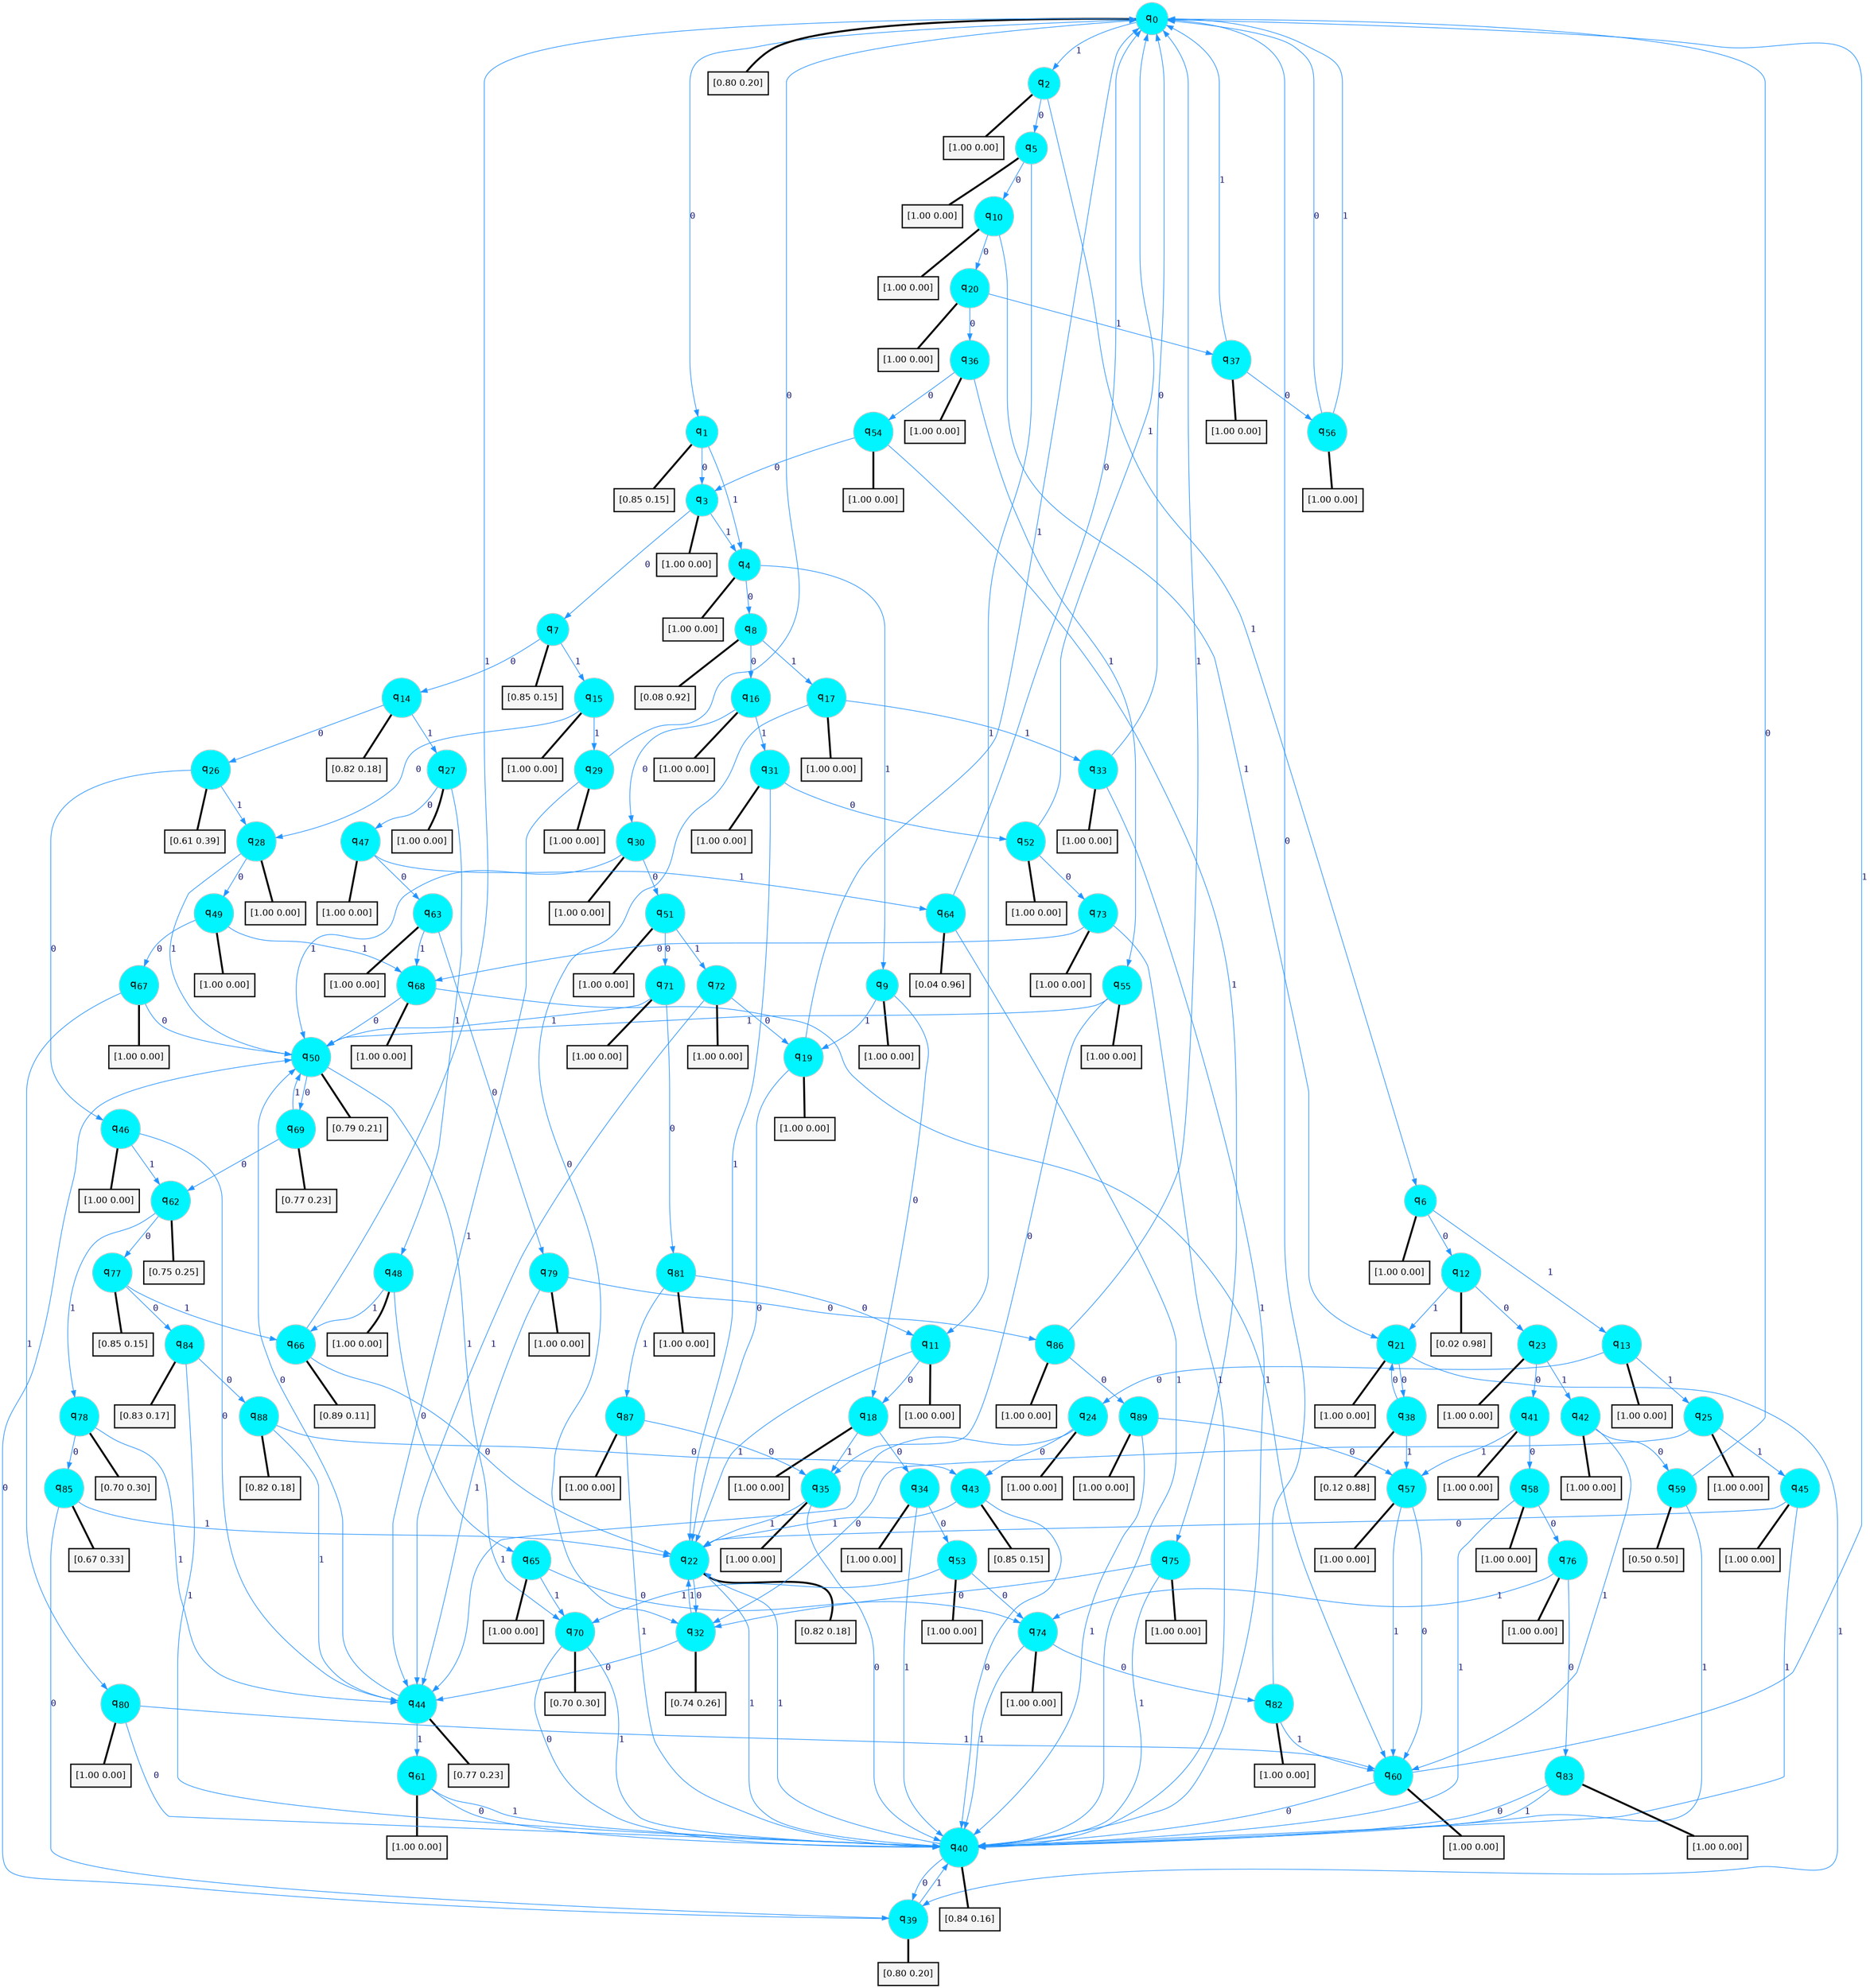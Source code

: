 digraph G {
graph [
bgcolor=transparent, dpi=300, rankdir=TD, size="40,25"];
node [
color=gray, fillcolor=turquoise1, fontcolor=black, fontname=Helvetica, fontsize=16, fontweight=bold, shape=circle, style=filled];
edge [
arrowsize=1, color=dodgerblue1, fontcolor=midnightblue, fontname=courier, fontweight=bold, penwidth=1, style=solid, weight=20];
0[label=<q<SUB>0</SUB>>];
1[label=<q<SUB>1</SUB>>];
2[label=<q<SUB>2</SUB>>];
3[label=<q<SUB>3</SUB>>];
4[label=<q<SUB>4</SUB>>];
5[label=<q<SUB>5</SUB>>];
6[label=<q<SUB>6</SUB>>];
7[label=<q<SUB>7</SUB>>];
8[label=<q<SUB>8</SUB>>];
9[label=<q<SUB>9</SUB>>];
10[label=<q<SUB>10</SUB>>];
11[label=<q<SUB>11</SUB>>];
12[label=<q<SUB>12</SUB>>];
13[label=<q<SUB>13</SUB>>];
14[label=<q<SUB>14</SUB>>];
15[label=<q<SUB>15</SUB>>];
16[label=<q<SUB>16</SUB>>];
17[label=<q<SUB>17</SUB>>];
18[label=<q<SUB>18</SUB>>];
19[label=<q<SUB>19</SUB>>];
20[label=<q<SUB>20</SUB>>];
21[label=<q<SUB>21</SUB>>];
22[label=<q<SUB>22</SUB>>];
23[label=<q<SUB>23</SUB>>];
24[label=<q<SUB>24</SUB>>];
25[label=<q<SUB>25</SUB>>];
26[label=<q<SUB>26</SUB>>];
27[label=<q<SUB>27</SUB>>];
28[label=<q<SUB>28</SUB>>];
29[label=<q<SUB>29</SUB>>];
30[label=<q<SUB>30</SUB>>];
31[label=<q<SUB>31</SUB>>];
32[label=<q<SUB>32</SUB>>];
33[label=<q<SUB>33</SUB>>];
34[label=<q<SUB>34</SUB>>];
35[label=<q<SUB>35</SUB>>];
36[label=<q<SUB>36</SUB>>];
37[label=<q<SUB>37</SUB>>];
38[label=<q<SUB>38</SUB>>];
39[label=<q<SUB>39</SUB>>];
40[label=<q<SUB>40</SUB>>];
41[label=<q<SUB>41</SUB>>];
42[label=<q<SUB>42</SUB>>];
43[label=<q<SUB>43</SUB>>];
44[label=<q<SUB>44</SUB>>];
45[label=<q<SUB>45</SUB>>];
46[label=<q<SUB>46</SUB>>];
47[label=<q<SUB>47</SUB>>];
48[label=<q<SUB>48</SUB>>];
49[label=<q<SUB>49</SUB>>];
50[label=<q<SUB>50</SUB>>];
51[label=<q<SUB>51</SUB>>];
52[label=<q<SUB>52</SUB>>];
53[label=<q<SUB>53</SUB>>];
54[label=<q<SUB>54</SUB>>];
55[label=<q<SUB>55</SUB>>];
56[label=<q<SUB>56</SUB>>];
57[label=<q<SUB>57</SUB>>];
58[label=<q<SUB>58</SUB>>];
59[label=<q<SUB>59</SUB>>];
60[label=<q<SUB>60</SUB>>];
61[label=<q<SUB>61</SUB>>];
62[label=<q<SUB>62</SUB>>];
63[label=<q<SUB>63</SUB>>];
64[label=<q<SUB>64</SUB>>];
65[label=<q<SUB>65</SUB>>];
66[label=<q<SUB>66</SUB>>];
67[label=<q<SUB>67</SUB>>];
68[label=<q<SUB>68</SUB>>];
69[label=<q<SUB>69</SUB>>];
70[label=<q<SUB>70</SUB>>];
71[label=<q<SUB>71</SUB>>];
72[label=<q<SUB>72</SUB>>];
73[label=<q<SUB>73</SUB>>];
74[label=<q<SUB>74</SUB>>];
75[label=<q<SUB>75</SUB>>];
76[label=<q<SUB>76</SUB>>];
77[label=<q<SUB>77</SUB>>];
78[label=<q<SUB>78</SUB>>];
79[label=<q<SUB>79</SUB>>];
80[label=<q<SUB>80</SUB>>];
81[label=<q<SUB>81</SUB>>];
82[label=<q<SUB>82</SUB>>];
83[label=<q<SUB>83</SUB>>];
84[label=<q<SUB>84</SUB>>];
85[label=<q<SUB>85</SUB>>];
86[label=<q<SUB>86</SUB>>];
87[label=<q<SUB>87</SUB>>];
88[label=<q<SUB>88</SUB>>];
89[label=<q<SUB>89</SUB>>];
90[label="[0.80 0.20]", shape=box,fontcolor=black, fontname=Helvetica, fontsize=14, penwidth=2, fillcolor=whitesmoke,color=black];
91[label="[0.85 0.15]", shape=box,fontcolor=black, fontname=Helvetica, fontsize=14, penwidth=2, fillcolor=whitesmoke,color=black];
92[label="[1.00 0.00]", shape=box,fontcolor=black, fontname=Helvetica, fontsize=14, penwidth=2, fillcolor=whitesmoke,color=black];
93[label="[1.00 0.00]", shape=box,fontcolor=black, fontname=Helvetica, fontsize=14, penwidth=2, fillcolor=whitesmoke,color=black];
94[label="[1.00 0.00]", shape=box,fontcolor=black, fontname=Helvetica, fontsize=14, penwidth=2, fillcolor=whitesmoke,color=black];
95[label="[1.00 0.00]", shape=box,fontcolor=black, fontname=Helvetica, fontsize=14, penwidth=2, fillcolor=whitesmoke,color=black];
96[label="[1.00 0.00]", shape=box,fontcolor=black, fontname=Helvetica, fontsize=14, penwidth=2, fillcolor=whitesmoke,color=black];
97[label="[0.85 0.15]", shape=box,fontcolor=black, fontname=Helvetica, fontsize=14, penwidth=2, fillcolor=whitesmoke,color=black];
98[label="[0.08 0.92]", shape=box,fontcolor=black, fontname=Helvetica, fontsize=14, penwidth=2, fillcolor=whitesmoke,color=black];
99[label="[1.00 0.00]", shape=box,fontcolor=black, fontname=Helvetica, fontsize=14, penwidth=2, fillcolor=whitesmoke,color=black];
100[label="[1.00 0.00]", shape=box,fontcolor=black, fontname=Helvetica, fontsize=14, penwidth=2, fillcolor=whitesmoke,color=black];
101[label="[1.00 0.00]", shape=box,fontcolor=black, fontname=Helvetica, fontsize=14, penwidth=2, fillcolor=whitesmoke,color=black];
102[label="[0.02 0.98]", shape=box,fontcolor=black, fontname=Helvetica, fontsize=14, penwidth=2, fillcolor=whitesmoke,color=black];
103[label="[1.00 0.00]", shape=box,fontcolor=black, fontname=Helvetica, fontsize=14, penwidth=2, fillcolor=whitesmoke,color=black];
104[label="[0.82 0.18]", shape=box,fontcolor=black, fontname=Helvetica, fontsize=14, penwidth=2, fillcolor=whitesmoke,color=black];
105[label="[1.00 0.00]", shape=box,fontcolor=black, fontname=Helvetica, fontsize=14, penwidth=2, fillcolor=whitesmoke,color=black];
106[label="[1.00 0.00]", shape=box,fontcolor=black, fontname=Helvetica, fontsize=14, penwidth=2, fillcolor=whitesmoke,color=black];
107[label="[1.00 0.00]", shape=box,fontcolor=black, fontname=Helvetica, fontsize=14, penwidth=2, fillcolor=whitesmoke,color=black];
108[label="[1.00 0.00]", shape=box,fontcolor=black, fontname=Helvetica, fontsize=14, penwidth=2, fillcolor=whitesmoke,color=black];
109[label="[1.00 0.00]", shape=box,fontcolor=black, fontname=Helvetica, fontsize=14, penwidth=2, fillcolor=whitesmoke,color=black];
110[label="[1.00 0.00]", shape=box,fontcolor=black, fontname=Helvetica, fontsize=14, penwidth=2, fillcolor=whitesmoke,color=black];
111[label="[1.00 0.00]", shape=box,fontcolor=black, fontname=Helvetica, fontsize=14, penwidth=2, fillcolor=whitesmoke,color=black];
112[label="[0.82 0.18]", shape=box,fontcolor=black, fontname=Helvetica, fontsize=14, penwidth=2, fillcolor=whitesmoke,color=black];
113[label="[1.00 0.00]", shape=box,fontcolor=black, fontname=Helvetica, fontsize=14, penwidth=2, fillcolor=whitesmoke,color=black];
114[label="[1.00 0.00]", shape=box,fontcolor=black, fontname=Helvetica, fontsize=14, penwidth=2, fillcolor=whitesmoke,color=black];
115[label="[1.00 0.00]", shape=box,fontcolor=black, fontname=Helvetica, fontsize=14, penwidth=2, fillcolor=whitesmoke,color=black];
116[label="[0.61 0.39]", shape=box,fontcolor=black, fontname=Helvetica, fontsize=14, penwidth=2, fillcolor=whitesmoke,color=black];
117[label="[1.00 0.00]", shape=box,fontcolor=black, fontname=Helvetica, fontsize=14, penwidth=2, fillcolor=whitesmoke,color=black];
118[label="[1.00 0.00]", shape=box,fontcolor=black, fontname=Helvetica, fontsize=14, penwidth=2, fillcolor=whitesmoke,color=black];
119[label="[1.00 0.00]", shape=box,fontcolor=black, fontname=Helvetica, fontsize=14, penwidth=2, fillcolor=whitesmoke,color=black];
120[label="[1.00 0.00]", shape=box,fontcolor=black, fontname=Helvetica, fontsize=14, penwidth=2, fillcolor=whitesmoke,color=black];
121[label="[1.00 0.00]", shape=box,fontcolor=black, fontname=Helvetica, fontsize=14, penwidth=2, fillcolor=whitesmoke,color=black];
122[label="[0.74 0.26]", shape=box,fontcolor=black, fontname=Helvetica, fontsize=14, penwidth=2, fillcolor=whitesmoke,color=black];
123[label="[1.00 0.00]", shape=box,fontcolor=black, fontname=Helvetica, fontsize=14, penwidth=2, fillcolor=whitesmoke,color=black];
124[label="[1.00 0.00]", shape=box,fontcolor=black, fontname=Helvetica, fontsize=14, penwidth=2, fillcolor=whitesmoke,color=black];
125[label="[1.00 0.00]", shape=box,fontcolor=black, fontname=Helvetica, fontsize=14, penwidth=2, fillcolor=whitesmoke,color=black];
126[label="[1.00 0.00]", shape=box,fontcolor=black, fontname=Helvetica, fontsize=14, penwidth=2, fillcolor=whitesmoke,color=black];
127[label="[1.00 0.00]", shape=box,fontcolor=black, fontname=Helvetica, fontsize=14, penwidth=2, fillcolor=whitesmoke,color=black];
128[label="[0.12 0.88]", shape=box,fontcolor=black, fontname=Helvetica, fontsize=14, penwidth=2, fillcolor=whitesmoke,color=black];
129[label="[0.80 0.20]", shape=box,fontcolor=black, fontname=Helvetica, fontsize=14, penwidth=2, fillcolor=whitesmoke,color=black];
130[label="[0.84 0.16]", shape=box,fontcolor=black, fontname=Helvetica, fontsize=14, penwidth=2, fillcolor=whitesmoke,color=black];
131[label="[1.00 0.00]", shape=box,fontcolor=black, fontname=Helvetica, fontsize=14, penwidth=2, fillcolor=whitesmoke,color=black];
132[label="[1.00 0.00]", shape=box,fontcolor=black, fontname=Helvetica, fontsize=14, penwidth=2, fillcolor=whitesmoke,color=black];
133[label="[0.85 0.15]", shape=box,fontcolor=black, fontname=Helvetica, fontsize=14, penwidth=2, fillcolor=whitesmoke,color=black];
134[label="[0.77 0.23]", shape=box,fontcolor=black, fontname=Helvetica, fontsize=14, penwidth=2, fillcolor=whitesmoke,color=black];
135[label="[1.00 0.00]", shape=box,fontcolor=black, fontname=Helvetica, fontsize=14, penwidth=2, fillcolor=whitesmoke,color=black];
136[label="[1.00 0.00]", shape=box,fontcolor=black, fontname=Helvetica, fontsize=14, penwidth=2, fillcolor=whitesmoke,color=black];
137[label="[1.00 0.00]", shape=box,fontcolor=black, fontname=Helvetica, fontsize=14, penwidth=2, fillcolor=whitesmoke,color=black];
138[label="[1.00 0.00]", shape=box,fontcolor=black, fontname=Helvetica, fontsize=14, penwidth=2, fillcolor=whitesmoke,color=black];
139[label="[1.00 0.00]", shape=box,fontcolor=black, fontname=Helvetica, fontsize=14, penwidth=2, fillcolor=whitesmoke,color=black];
140[label="[0.79 0.21]", shape=box,fontcolor=black, fontname=Helvetica, fontsize=14, penwidth=2, fillcolor=whitesmoke,color=black];
141[label="[1.00 0.00]", shape=box,fontcolor=black, fontname=Helvetica, fontsize=14, penwidth=2, fillcolor=whitesmoke,color=black];
142[label="[1.00 0.00]", shape=box,fontcolor=black, fontname=Helvetica, fontsize=14, penwidth=2, fillcolor=whitesmoke,color=black];
143[label="[1.00 0.00]", shape=box,fontcolor=black, fontname=Helvetica, fontsize=14, penwidth=2, fillcolor=whitesmoke,color=black];
144[label="[1.00 0.00]", shape=box,fontcolor=black, fontname=Helvetica, fontsize=14, penwidth=2, fillcolor=whitesmoke,color=black];
145[label="[1.00 0.00]", shape=box,fontcolor=black, fontname=Helvetica, fontsize=14, penwidth=2, fillcolor=whitesmoke,color=black];
146[label="[1.00 0.00]", shape=box,fontcolor=black, fontname=Helvetica, fontsize=14, penwidth=2, fillcolor=whitesmoke,color=black];
147[label="[1.00 0.00]", shape=box,fontcolor=black, fontname=Helvetica, fontsize=14, penwidth=2, fillcolor=whitesmoke,color=black];
148[label="[1.00 0.00]", shape=box,fontcolor=black, fontname=Helvetica, fontsize=14, penwidth=2, fillcolor=whitesmoke,color=black];
149[label="[0.50 0.50]", shape=box,fontcolor=black, fontname=Helvetica, fontsize=14, penwidth=2, fillcolor=whitesmoke,color=black];
150[label="[1.00 0.00]", shape=box,fontcolor=black, fontname=Helvetica, fontsize=14, penwidth=2, fillcolor=whitesmoke,color=black];
151[label="[1.00 0.00]", shape=box,fontcolor=black, fontname=Helvetica, fontsize=14, penwidth=2, fillcolor=whitesmoke,color=black];
152[label="[0.75 0.25]", shape=box,fontcolor=black, fontname=Helvetica, fontsize=14, penwidth=2, fillcolor=whitesmoke,color=black];
153[label="[1.00 0.00]", shape=box,fontcolor=black, fontname=Helvetica, fontsize=14, penwidth=2, fillcolor=whitesmoke,color=black];
154[label="[0.04 0.96]", shape=box,fontcolor=black, fontname=Helvetica, fontsize=14, penwidth=2, fillcolor=whitesmoke,color=black];
155[label="[1.00 0.00]", shape=box,fontcolor=black, fontname=Helvetica, fontsize=14, penwidth=2, fillcolor=whitesmoke,color=black];
156[label="[0.89 0.11]", shape=box,fontcolor=black, fontname=Helvetica, fontsize=14, penwidth=2, fillcolor=whitesmoke,color=black];
157[label="[1.00 0.00]", shape=box,fontcolor=black, fontname=Helvetica, fontsize=14, penwidth=2, fillcolor=whitesmoke,color=black];
158[label="[1.00 0.00]", shape=box,fontcolor=black, fontname=Helvetica, fontsize=14, penwidth=2, fillcolor=whitesmoke,color=black];
159[label="[0.77 0.23]", shape=box,fontcolor=black, fontname=Helvetica, fontsize=14, penwidth=2, fillcolor=whitesmoke,color=black];
160[label="[0.70 0.30]", shape=box,fontcolor=black, fontname=Helvetica, fontsize=14, penwidth=2, fillcolor=whitesmoke,color=black];
161[label="[1.00 0.00]", shape=box,fontcolor=black, fontname=Helvetica, fontsize=14, penwidth=2, fillcolor=whitesmoke,color=black];
162[label="[1.00 0.00]", shape=box,fontcolor=black, fontname=Helvetica, fontsize=14, penwidth=2, fillcolor=whitesmoke,color=black];
163[label="[1.00 0.00]", shape=box,fontcolor=black, fontname=Helvetica, fontsize=14, penwidth=2, fillcolor=whitesmoke,color=black];
164[label="[1.00 0.00]", shape=box,fontcolor=black, fontname=Helvetica, fontsize=14, penwidth=2, fillcolor=whitesmoke,color=black];
165[label="[1.00 0.00]", shape=box,fontcolor=black, fontname=Helvetica, fontsize=14, penwidth=2, fillcolor=whitesmoke,color=black];
166[label="[1.00 0.00]", shape=box,fontcolor=black, fontname=Helvetica, fontsize=14, penwidth=2, fillcolor=whitesmoke,color=black];
167[label="[0.85 0.15]", shape=box,fontcolor=black, fontname=Helvetica, fontsize=14, penwidth=2, fillcolor=whitesmoke,color=black];
168[label="[0.70 0.30]", shape=box,fontcolor=black, fontname=Helvetica, fontsize=14, penwidth=2, fillcolor=whitesmoke,color=black];
169[label="[1.00 0.00]", shape=box,fontcolor=black, fontname=Helvetica, fontsize=14, penwidth=2, fillcolor=whitesmoke,color=black];
170[label="[1.00 0.00]", shape=box,fontcolor=black, fontname=Helvetica, fontsize=14, penwidth=2, fillcolor=whitesmoke,color=black];
171[label="[1.00 0.00]", shape=box,fontcolor=black, fontname=Helvetica, fontsize=14, penwidth=2, fillcolor=whitesmoke,color=black];
172[label="[1.00 0.00]", shape=box,fontcolor=black, fontname=Helvetica, fontsize=14, penwidth=2, fillcolor=whitesmoke,color=black];
173[label="[1.00 0.00]", shape=box,fontcolor=black, fontname=Helvetica, fontsize=14, penwidth=2, fillcolor=whitesmoke,color=black];
174[label="[0.83 0.17]", shape=box,fontcolor=black, fontname=Helvetica, fontsize=14, penwidth=2, fillcolor=whitesmoke,color=black];
175[label="[0.67 0.33]", shape=box,fontcolor=black, fontname=Helvetica, fontsize=14, penwidth=2, fillcolor=whitesmoke,color=black];
176[label="[1.00 0.00]", shape=box,fontcolor=black, fontname=Helvetica, fontsize=14, penwidth=2, fillcolor=whitesmoke,color=black];
177[label="[1.00 0.00]", shape=box,fontcolor=black, fontname=Helvetica, fontsize=14, penwidth=2, fillcolor=whitesmoke,color=black];
178[label="[0.82 0.18]", shape=box,fontcolor=black, fontname=Helvetica, fontsize=14, penwidth=2, fillcolor=whitesmoke,color=black];
179[label="[1.00 0.00]", shape=box,fontcolor=black, fontname=Helvetica, fontsize=14, penwidth=2, fillcolor=whitesmoke,color=black];
0->1 [label=0];
0->2 [label=1];
0->90 [arrowhead=none, penwidth=3,color=black];
1->3 [label=0];
1->4 [label=1];
1->91 [arrowhead=none, penwidth=3,color=black];
2->5 [label=0];
2->6 [label=1];
2->92 [arrowhead=none, penwidth=3,color=black];
3->7 [label=0];
3->4 [label=1];
3->93 [arrowhead=none, penwidth=3,color=black];
4->8 [label=0];
4->9 [label=1];
4->94 [arrowhead=none, penwidth=3,color=black];
5->10 [label=0];
5->11 [label=1];
5->95 [arrowhead=none, penwidth=3,color=black];
6->12 [label=0];
6->13 [label=1];
6->96 [arrowhead=none, penwidth=3,color=black];
7->14 [label=0];
7->15 [label=1];
7->97 [arrowhead=none, penwidth=3,color=black];
8->16 [label=0];
8->17 [label=1];
8->98 [arrowhead=none, penwidth=3,color=black];
9->18 [label=0];
9->19 [label=1];
9->99 [arrowhead=none, penwidth=3,color=black];
10->20 [label=0];
10->21 [label=1];
10->100 [arrowhead=none, penwidth=3,color=black];
11->18 [label=0];
11->22 [label=1];
11->101 [arrowhead=none, penwidth=3,color=black];
12->23 [label=0];
12->21 [label=1];
12->102 [arrowhead=none, penwidth=3,color=black];
13->24 [label=0];
13->25 [label=1];
13->103 [arrowhead=none, penwidth=3,color=black];
14->26 [label=0];
14->27 [label=1];
14->104 [arrowhead=none, penwidth=3,color=black];
15->28 [label=0];
15->29 [label=1];
15->105 [arrowhead=none, penwidth=3,color=black];
16->30 [label=0];
16->31 [label=1];
16->106 [arrowhead=none, penwidth=3,color=black];
17->32 [label=0];
17->33 [label=1];
17->107 [arrowhead=none, penwidth=3,color=black];
18->34 [label=0];
18->35 [label=1];
18->108 [arrowhead=none, penwidth=3,color=black];
19->22 [label=0];
19->0 [label=1];
19->109 [arrowhead=none, penwidth=3,color=black];
20->36 [label=0];
20->37 [label=1];
20->110 [arrowhead=none, penwidth=3,color=black];
21->38 [label=0];
21->39 [label=1];
21->111 [arrowhead=none, penwidth=3,color=black];
22->32 [label=0];
22->40 [label=1];
22->112 [arrowhead=none, penwidth=3,color=black];
23->41 [label=0];
23->42 [label=1];
23->113 [arrowhead=none, penwidth=3,color=black];
24->43 [label=0];
24->44 [label=1];
24->114 [arrowhead=none, penwidth=3,color=black];
25->32 [label=0];
25->45 [label=1];
25->115 [arrowhead=none, penwidth=3,color=black];
26->46 [label=0];
26->28 [label=1];
26->116 [arrowhead=none, penwidth=3,color=black];
27->47 [label=0];
27->48 [label=1];
27->117 [arrowhead=none, penwidth=3,color=black];
28->49 [label=0];
28->50 [label=1];
28->118 [arrowhead=none, penwidth=3,color=black];
29->0 [label=0];
29->44 [label=1];
29->119 [arrowhead=none, penwidth=3,color=black];
30->51 [label=0];
30->50 [label=1];
30->120 [arrowhead=none, penwidth=3,color=black];
31->52 [label=0];
31->22 [label=1];
31->121 [arrowhead=none, penwidth=3,color=black];
32->44 [label=0];
32->22 [label=1];
32->122 [arrowhead=none, penwidth=3,color=black];
33->0 [label=0];
33->40 [label=1];
33->123 [arrowhead=none, penwidth=3,color=black];
34->53 [label=0];
34->40 [label=1];
34->124 [arrowhead=none, penwidth=3,color=black];
35->40 [label=0];
35->22 [label=1];
35->125 [arrowhead=none, penwidth=3,color=black];
36->54 [label=0];
36->55 [label=1];
36->126 [arrowhead=none, penwidth=3,color=black];
37->56 [label=0];
37->0 [label=1];
37->127 [arrowhead=none, penwidth=3,color=black];
38->21 [label=0];
38->57 [label=1];
38->128 [arrowhead=none, penwidth=3,color=black];
39->50 [label=0];
39->40 [label=1];
39->129 [arrowhead=none, penwidth=3,color=black];
40->39 [label=0];
40->22 [label=1];
40->130 [arrowhead=none, penwidth=3,color=black];
41->58 [label=0];
41->57 [label=1];
41->131 [arrowhead=none, penwidth=3,color=black];
42->59 [label=0];
42->60 [label=1];
42->132 [arrowhead=none, penwidth=3,color=black];
43->40 [label=0];
43->22 [label=1];
43->133 [arrowhead=none, penwidth=3,color=black];
44->50 [label=0];
44->61 [label=1];
44->134 [arrowhead=none, penwidth=3,color=black];
45->22 [label=0];
45->40 [label=1];
45->135 [arrowhead=none, penwidth=3,color=black];
46->44 [label=0];
46->62 [label=1];
46->136 [arrowhead=none, penwidth=3,color=black];
47->63 [label=0];
47->64 [label=1];
47->137 [arrowhead=none, penwidth=3,color=black];
48->65 [label=0];
48->66 [label=1];
48->138 [arrowhead=none, penwidth=3,color=black];
49->67 [label=0];
49->68 [label=1];
49->139 [arrowhead=none, penwidth=3,color=black];
50->69 [label=0];
50->70 [label=1];
50->140 [arrowhead=none, penwidth=3,color=black];
51->71 [label=0];
51->72 [label=1];
51->141 [arrowhead=none, penwidth=3,color=black];
52->73 [label=0];
52->0 [label=1];
52->142 [arrowhead=none, penwidth=3,color=black];
53->74 [label=0];
53->70 [label=1];
53->143 [arrowhead=none, penwidth=3,color=black];
54->3 [label=0];
54->75 [label=1];
54->144 [arrowhead=none, penwidth=3,color=black];
55->35 [label=0];
55->50 [label=1];
55->145 [arrowhead=none, penwidth=3,color=black];
56->0 [label=0];
56->0 [label=1];
56->146 [arrowhead=none, penwidth=3,color=black];
57->60 [label=0];
57->60 [label=1];
57->147 [arrowhead=none, penwidth=3,color=black];
58->76 [label=0];
58->40 [label=1];
58->148 [arrowhead=none, penwidth=3,color=black];
59->0 [label=0];
59->40 [label=1];
59->149 [arrowhead=none, penwidth=3,color=black];
60->40 [label=0];
60->0 [label=1];
60->150 [arrowhead=none, penwidth=3,color=black];
61->40 [label=0];
61->40 [label=1];
61->151 [arrowhead=none, penwidth=3,color=black];
62->77 [label=0];
62->78 [label=1];
62->152 [arrowhead=none, penwidth=3,color=black];
63->79 [label=0];
63->68 [label=1];
63->153 [arrowhead=none, penwidth=3,color=black];
64->0 [label=0];
64->40 [label=1];
64->154 [arrowhead=none, penwidth=3,color=black];
65->74 [label=0];
65->70 [label=1];
65->155 [arrowhead=none, penwidth=3,color=black];
66->22 [label=0];
66->0 [label=1];
66->156 [arrowhead=none, penwidth=3,color=black];
67->50 [label=0];
67->80 [label=1];
67->157 [arrowhead=none, penwidth=3,color=black];
68->50 [label=0];
68->60 [label=1];
68->158 [arrowhead=none, penwidth=3,color=black];
69->62 [label=0];
69->50 [label=1];
69->159 [arrowhead=none, penwidth=3,color=black];
70->40 [label=0];
70->40 [label=1];
70->160 [arrowhead=none, penwidth=3,color=black];
71->81 [label=0];
71->50 [label=1];
71->161 [arrowhead=none, penwidth=3,color=black];
72->19 [label=0];
72->44 [label=1];
72->162 [arrowhead=none, penwidth=3,color=black];
73->68 [label=0];
73->40 [label=1];
73->163 [arrowhead=none, penwidth=3,color=black];
74->82 [label=0];
74->40 [label=1];
74->164 [arrowhead=none, penwidth=3,color=black];
75->32 [label=0];
75->40 [label=1];
75->165 [arrowhead=none, penwidth=3,color=black];
76->83 [label=0];
76->74 [label=1];
76->166 [arrowhead=none, penwidth=3,color=black];
77->84 [label=0];
77->66 [label=1];
77->167 [arrowhead=none, penwidth=3,color=black];
78->85 [label=0];
78->44 [label=1];
78->168 [arrowhead=none, penwidth=3,color=black];
79->86 [label=0];
79->44 [label=1];
79->169 [arrowhead=none, penwidth=3,color=black];
80->40 [label=0];
80->60 [label=1];
80->170 [arrowhead=none, penwidth=3,color=black];
81->11 [label=0];
81->87 [label=1];
81->171 [arrowhead=none, penwidth=3,color=black];
82->0 [label=0];
82->60 [label=1];
82->172 [arrowhead=none, penwidth=3,color=black];
83->40 [label=0];
83->40 [label=1];
83->173 [arrowhead=none, penwidth=3,color=black];
84->88 [label=0];
84->40 [label=1];
84->174 [arrowhead=none, penwidth=3,color=black];
85->39 [label=0];
85->22 [label=1];
85->175 [arrowhead=none, penwidth=3,color=black];
86->89 [label=0];
86->0 [label=1];
86->176 [arrowhead=none, penwidth=3,color=black];
87->35 [label=0];
87->40 [label=1];
87->177 [arrowhead=none, penwidth=3,color=black];
88->43 [label=0];
88->44 [label=1];
88->178 [arrowhead=none, penwidth=3,color=black];
89->57 [label=0];
89->40 [label=1];
89->179 [arrowhead=none, penwidth=3,color=black];
}
